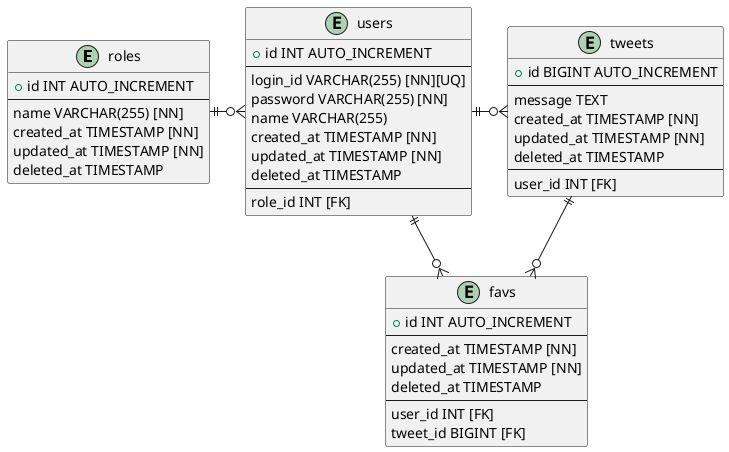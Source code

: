 @startuml twitter-like-er-diagram

entity "roles" {
    + id INT AUTO_INCREMENT
    --
    name VARCHAR(255) [NN]
    created_at TIMESTAMP [NN]
    updated_at TIMESTAMP [NN]
    deleted_at TIMESTAMP
}
entity "users" {
    + id INT AUTO_INCREMENT
    --
    login_id VARCHAR(255) [NN][UQ]
    password VARCHAR(255) [NN]
    name VARCHAR(255)
    created_at TIMESTAMP [NN]
    updated_at TIMESTAMP [NN]
    deleted_at TIMESTAMP
    --
    role_id INT [FK]
}

entity "tweets" {
    + id BIGINT AUTO_INCREMENT
    --
    message TEXT
    created_at TIMESTAMP [NN]
    updated_at TIMESTAMP [NN]
    deleted_at TIMESTAMP
    --
    user_id INT [FK]
}
entity "favs" {
    + id INT AUTO_INCREMENT
    --
    created_at TIMESTAMP [NN]
    updated_at TIMESTAMP [NN]
    deleted_at TIMESTAMP
    --
    user_id INT [FK]
    tweet_id BIGINT [FK]
}

roles ||-ri-o{ users
users ||-ri-o{ tweets
tweets ||-do-o{ favs
users ||-o{ favs

@enduml
